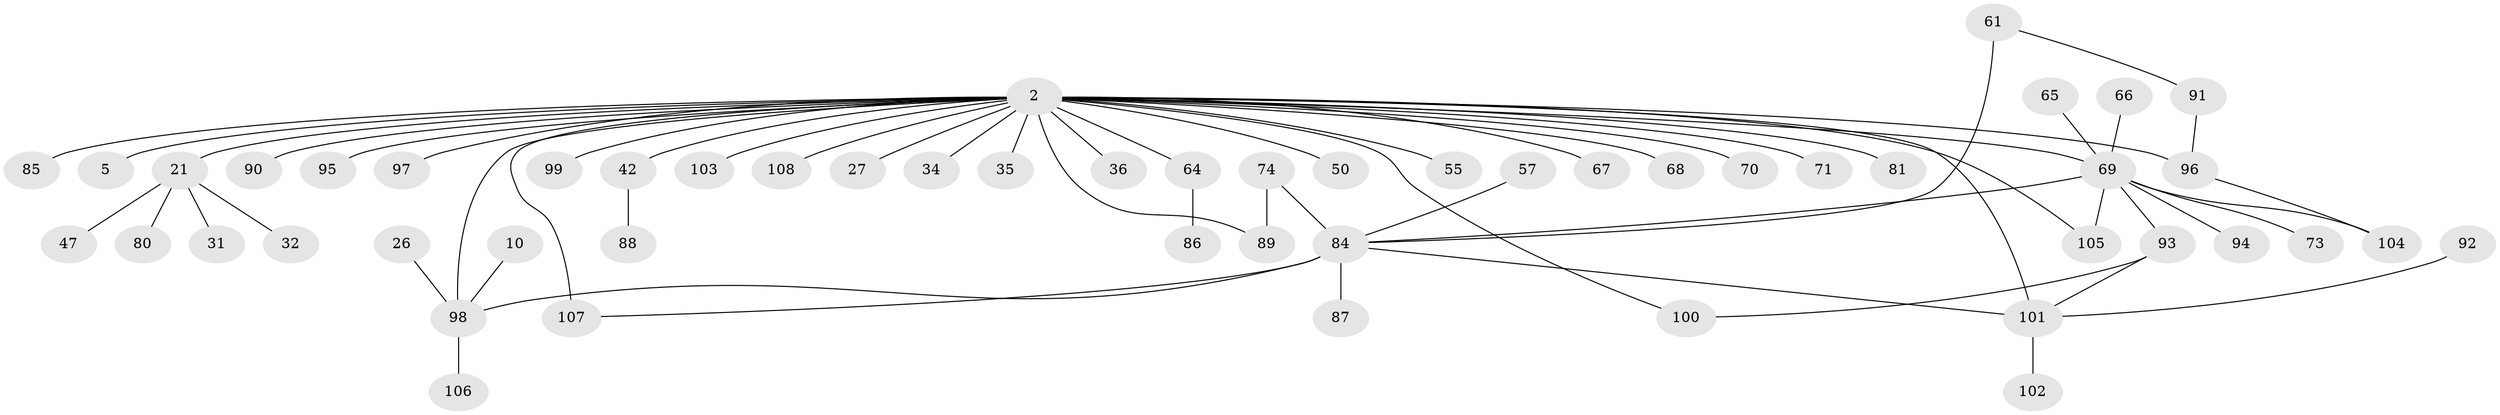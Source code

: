 // original degree distribution, {19: 0.009259259259259259, 28: 0.009259259259259259, 6: 0.037037037037037035, 8: 0.009259259259259259, 1: 0.5277777777777778, 3: 0.09259259259259259, 7: 0.009259259259259259, 5: 0.027777777777777776, 12: 0.009259259259259259, 2: 0.21296296296296297, 4: 0.05555555555555555}
// Generated by graph-tools (version 1.1) at 2025/47/03/09/25 04:47:05]
// undirected, 54 vertices, 62 edges
graph export_dot {
graph [start="1"]
  node [color=gray90,style=filled];
  2 [super="+1"];
  5;
  10;
  21 [super="+12+16"];
  26;
  27;
  31;
  32;
  34;
  35;
  36;
  42 [super="+13"];
  47;
  50;
  55;
  57;
  61 [super="+23"];
  64 [super="+33+58"];
  65;
  66;
  67;
  68;
  69 [super="+38+63"];
  70;
  71 [super="+28"];
  73;
  74 [super="+59"];
  80;
  81;
  84 [super="+11+39"];
  85;
  86;
  87 [super="+56"];
  88;
  89 [super="+48"];
  90;
  91 [super="+76"];
  92;
  93 [super="+77"];
  94;
  95;
  96 [super="+82"];
  97 [super="+43+83"];
  98 [super="+4"];
  99 [super="+72"];
  100 [super="+45"];
  101 [super="+51+60+75"];
  102;
  103;
  104 [super="+24+29+41+79"];
  105 [super="+46+62"];
  106;
  107 [super="+22+37+78"];
  108;
  2 -- 27;
  2 -- 34;
  2 -- 35;
  2 -- 36;
  2 -- 55;
  2 -- 67;
  2 -- 68;
  2 -- 85;
  2 -- 103;
  2 -- 98 [weight=3];
  2 -- 5;
  2 -- 70;
  2 -- 81;
  2 -- 21 [weight=3];
  2 -- 90;
  2 -- 95;
  2 -- 42 [weight=2];
  2 -- 107 [weight=2];
  2 -- 108;
  2 -- 50;
  2 -- 101 [weight=3];
  2 -- 97;
  2 -- 105 [weight=2];
  2 -- 100;
  2 -- 89;
  2 -- 71;
  2 -- 99;
  2 -- 69 [weight=2];
  2 -- 64 [weight=2];
  2 -- 96 [weight=2];
  10 -- 98;
  21 -- 31;
  21 -- 47;
  21 -- 80;
  21 -- 32;
  26 -- 98;
  42 -- 88;
  57 -- 84;
  61 -- 91;
  61 -- 84 [weight=2];
  64 -- 86;
  65 -- 69;
  66 -- 69;
  69 -- 104;
  69 -- 105;
  69 -- 73;
  69 -- 84 [weight=2];
  69 -- 94;
  69 -- 93 [weight=2];
  74 -- 89;
  74 -- 84 [weight=2];
  84 -- 98;
  84 -- 101;
  84 -- 107;
  84 -- 87;
  91 -- 96;
  92 -- 101;
  93 -- 101;
  93 -- 100;
  96 -- 104;
  98 -- 106;
  101 -- 102;
}
